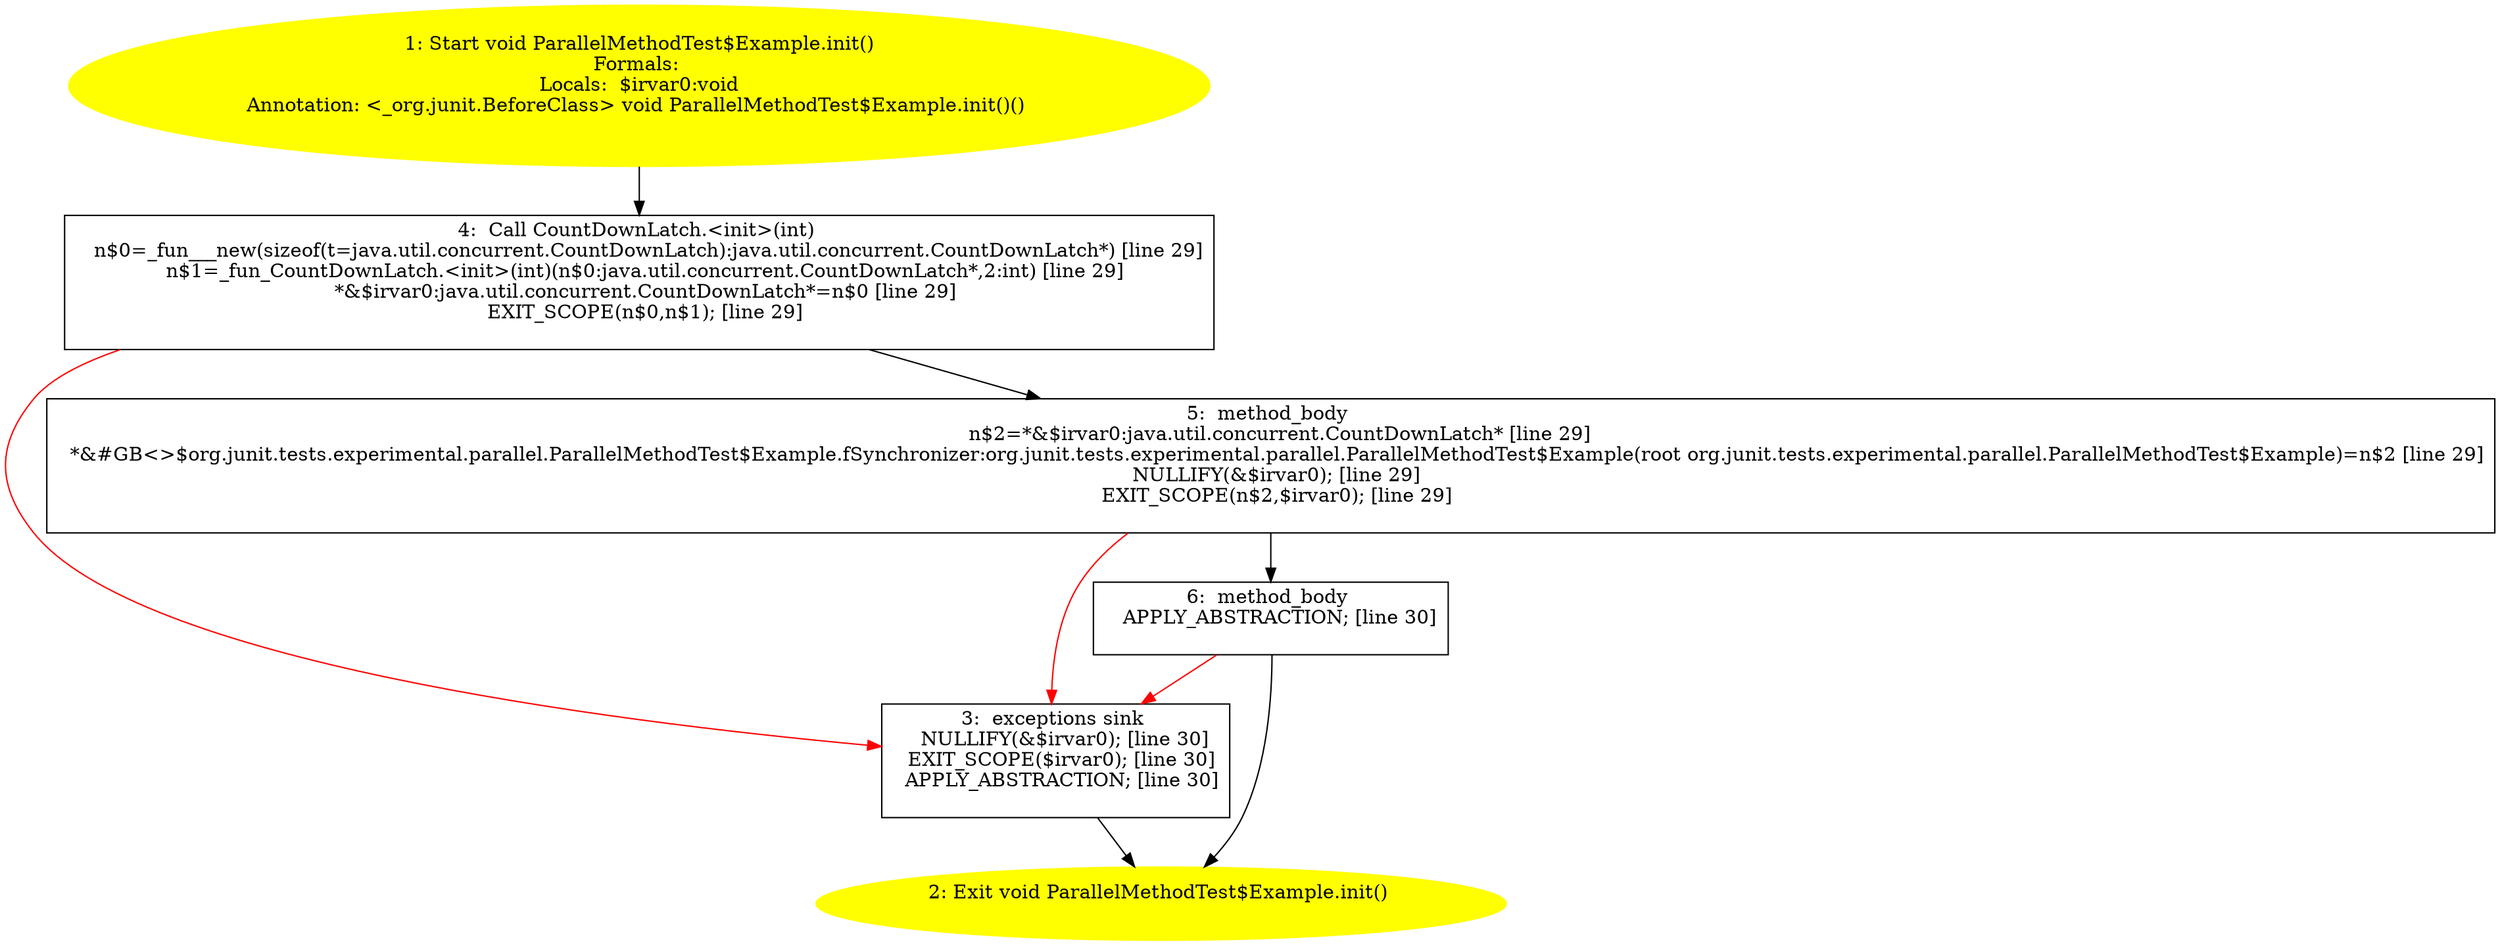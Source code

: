 /* @generated */
digraph cfg {
"org.junit.tests.experimental.parallel.ParallelMethodTest$Example.init():void.e98a8e208b438a9288daf98c226f918f_1" [label="1: Start void ParallelMethodTest$Example.init()\nFormals: \nLocals:  $irvar0:void\nAnnotation: <_org.junit.BeforeClass> void ParallelMethodTest$Example.init()() \n  " color=yellow style=filled]
	

	 "org.junit.tests.experimental.parallel.ParallelMethodTest$Example.init():void.e98a8e208b438a9288daf98c226f918f_1" -> "org.junit.tests.experimental.parallel.ParallelMethodTest$Example.init():void.e98a8e208b438a9288daf98c226f918f_4" ;
"org.junit.tests.experimental.parallel.ParallelMethodTest$Example.init():void.e98a8e208b438a9288daf98c226f918f_2" [label="2: Exit void ParallelMethodTest$Example.init() \n  " color=yellow style=filled]
	

"org.junit.tests.experimental.parallel.ParallelMethodTest$Example.init():void.e98a8e208b438a9288daf98c226f918f_3" [label="3:  exceptions sink \n   NULLIFY(&$irvar0); [line 30]\n  EXIT_SCOPE($irvar0); [line 30]\n  APPLY_ABSTRACTION; [line 30]\n " shape="box"]
	

	 "org.junit.tests.experimental.parallel.ParallelMethodTest$Example.init():void.e98a8e208b438a9288daf98c226f918f_3" -> "org.junit.tests.experimental.parallel.ParallelMethodTest$Example.init():void.e98a8e208b438a9288daf98c226f918f_2" ;
"org.junit.tests.experimental.parallel.ParallelMethodTest$Example.init():void.e98a8e208b438a9288daf98c226f918f_4" [label="4:  Call CountDownLatch.<init>(int) \n   n$0=_fun___new(sizeof(t=java.util.concurrent.CountDownLatch):java.util.concurrent.CountDownLatch*) [line 29]\n  n$1=_fun_CountDownLatch.<init>(int)(n$0:java.util.concurrent.CountDownLatch*,2:int) [line 29]\n  *&$irvar0:java.util.concurrent.CountDownLatch*=n$0 [line 29]\n  EXIT_SCOPE(n$0,n$1); [line 29]\n " shape="box"]
	

	 "org.junit.tests.experimental.parallel.ParallelMethodTest$Example.init():void.e98a8e208b438a9288daf98c226f918f_4" -> "org.junit.tests.experimental.parallel.ParallelMethodTest$Example.init():void.e98a8e208b438a9288daf98c226f918f_5" ;
	 "org.junit.tests.experimental.parallel.ParallelMethodTest$Example.init():void.e98a8e208b438a9288daf98c226f918f_4" -> "org.junit.tests.experimental.parallel.ParallelMethodTest$Example.init():void.e98a8e208b438a9288daf98c226f918f_3" [color="red" ];
"org.junit.tests.experimental.parallel.ParallelMethodTest$Example.init():void.e98a8e208b438a9288daf98c226f918f_5" [label="5:  method_body \n   n$2=*&$irvar0:java.util.concurrent.CountDownLatch* [line 29]\n  *&#GB<>$org.junit.tests.experimental.parallel.ParallelMethodTest$Example.fSynchronizer:org.junit.tests.experimental.parallel.ParallelMethodTest$Example(root org.junit.tests.experimental.parallel.ParallelMethodTest$Example)=n$2 [line 29]\n  NULLIFY(&$irvar0); [line 29]\n  EXIT_SCOPE(n$2,$irvar0); [line 29]\n " shape="box"]
	

	 "org.junit.tests.experimental.parallel.ParallelMethodTest$Example.init():void.e98a8e208b438a9288daf98c226f918f_5" -> "org.junit.tests.experimental.parallel.ParallelMethodTest$Example.init():void.e98a8e208b438a9288daf98c226f918f_6" ;
	 "org.junit.tests.experimental.parallel.ParallelMethodTest$Example.init():void.e98a8e208b438a9288daf98c226f918f_5" -> "org.junit.tests.experimental.parallel.ParallelMethodTest$Example.init():void.e98a8e208b438a9288daf98c226f918f_3" [color="red" ];
"org.junit.tests.experimental.parallel.ParallelMethodTest$Example.init():void.e98a8e208b438a9288daf98c226f918f_6" [label="6:  method_body \n   APPLY_ABSTRACTION; [line 30]\n " shape="box"]
	

	 "org.junit.tests.experimental.parallel.ParallelMethodTest$Example.init():void.e98a8e208b438a9288daf98c226f918f_6" -> "org.junit.tests.experimental.parallel.ParallelMethodTest$Example.init():void.e98a8e208b438a9288daf98c226f918f_2" ;
	 "org.junit.tests.experimental.parallel.ParallelMethodTest$Example.init():void.e98a8e208b438a9288daf98c226f918f_6" -> "org.junit.tests.experimental.parallel.ParallelMethodTest$Example.init():void.e98a8e208b438a9288daf98c226f918f_3" [color="red" ];
}
